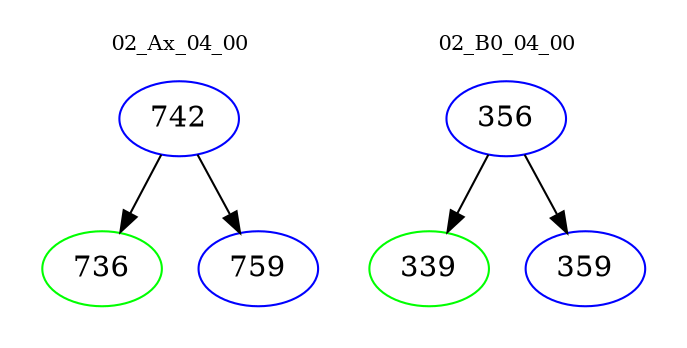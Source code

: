digraph{
subgraph cluster_0 {
color = white
label = "02_Ax_04_00";
fontsize=10;
T0_742 [label="742", color="blue"]
T0_742 -> T0_736 [color="black"]
T0_736 [label="736", color="green"]
T0_742 -> T0_759 [color="black"]
T0_759 [label="759", color="blue"]
}
subgraph cluster_1 {
color = white
label = "02_B0_04_00";
fontsize=10;
T1_356 [label="356", color="blue"]
T1_356 -> T1_339 [color="black"]
T1_339 [label="339", color="green"]
T1_356 -> T1_359 [color="black"]
T1_359 [label="359", color="blue"]
}
}
